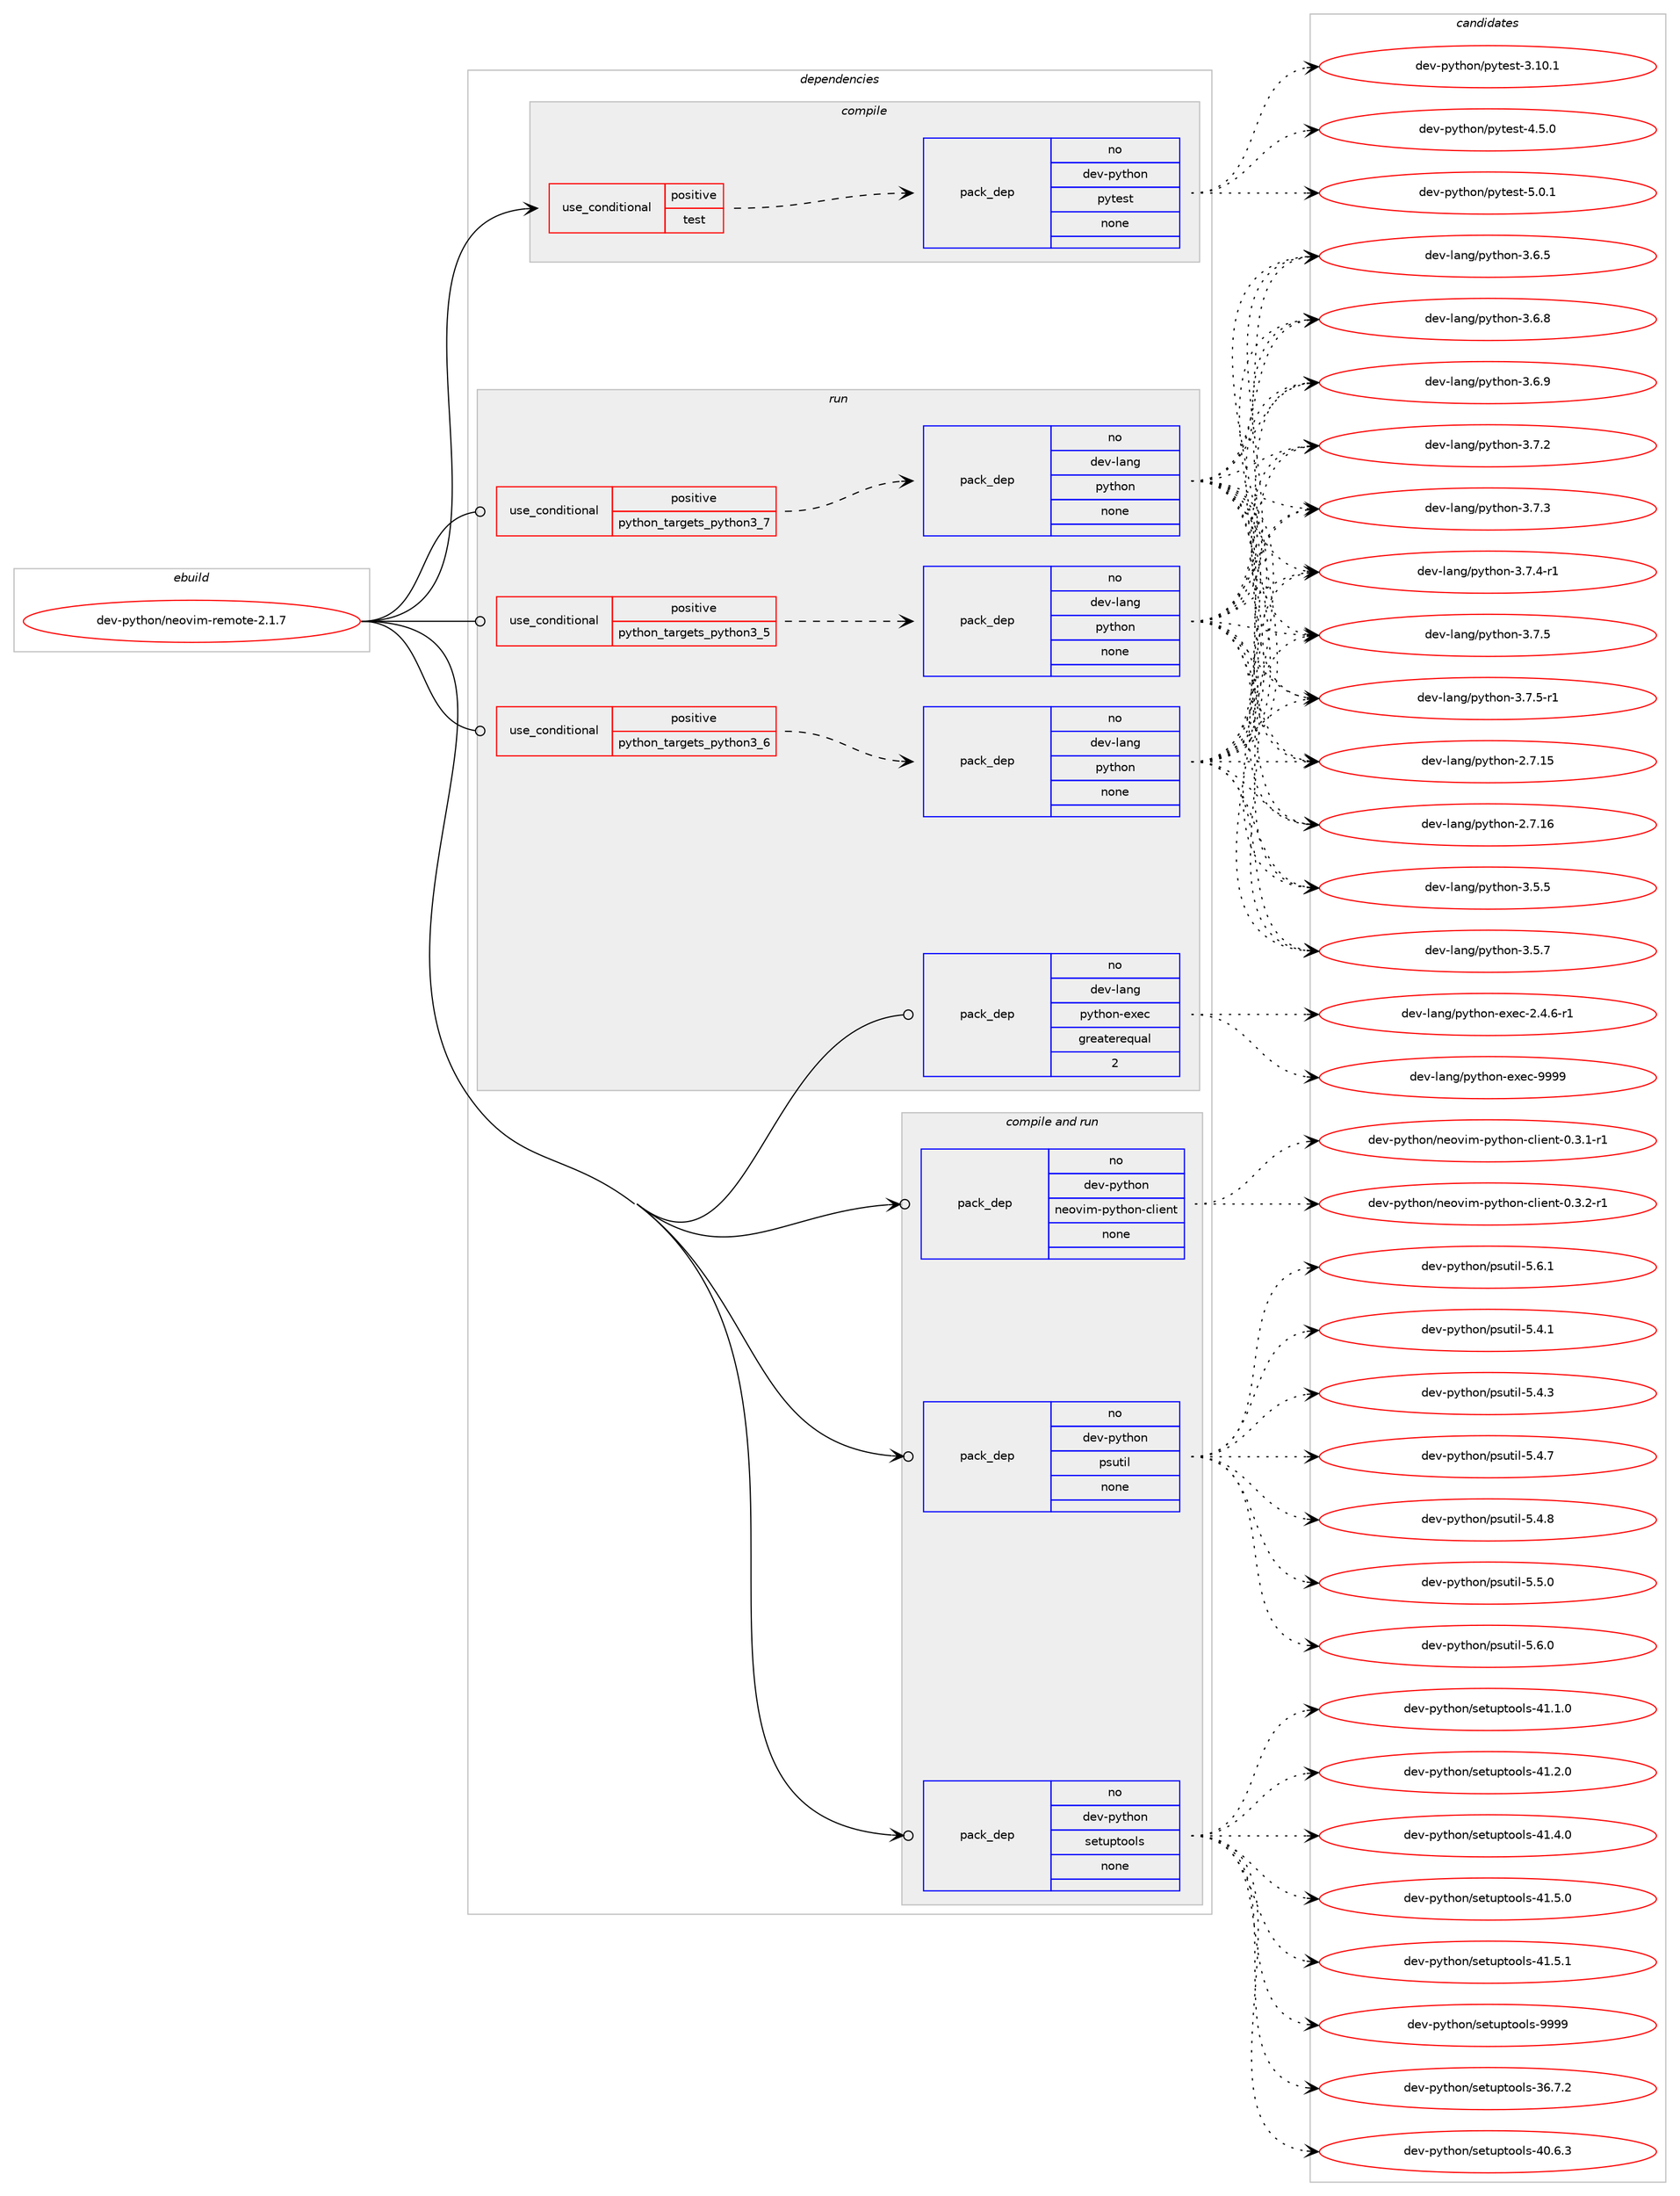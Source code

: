 digraph prolog {

# *************
# Graph options
# *************

newrank=true;
concentrate=true;
compound=true;
graph [rankdir=LR,fontname=Helvetica,fontsize=10,ranksep=1.5];#, ranksep=2.5, nodesep=0.2];
edge  [arrowhead=vee];
node  [fontname=Helvetica,fontsize=10];

# **********
# The ebuild
# **********

subgraph cluster_leftcol {
color=gray;
rank=same;
label=<<i>ebuild</i>>;
id [label="dev-python/neovim-remote-2.1.7", color=red, width=4, href="../dev-python/neovim-remote-2.1.7.svg"];
}

# ****************
# The dependencies
# ****************

subgraph cluster_midcol {
color=gray;
label=<<i>dependencies</i>>;
subgraph cluster_compile {
fillcolor="#eeeeee";
style=filled;
label=<<i>compile</i>>;
subgraph cond143010 {
dependency616217 [label=<<TABLE BORDER="0" CELLBORDER="1" CELLSPACING="0" CELLPADDING="4"><TR><TD ROWSPAN="3" CELLPADDING="10">use_conditional</TD></TR><TR><TD>positive</TD></TR><TR><TD>test</TD></TR></TABLE>>, shape=none, color=red];
subgraph pack461402 {
dependency616218 [label=<<TABLE BORDER="0" CELLBORDER="1" CELLSPACING="0" CELLPADDING="4" WIDTH="220"><TR><TD ROWSPAN="6" CELLPADDING="30">pack_dep</TD></TR><TR><TD WIDTH="110">no</TD></TR><TR><TD>dev-python</TD></TR><TR><TD>pytest</TD></TR><TR><TD>none</TD></TR><TR><TD></TD></TR></TABLE>>, shape=none, color=blue];
}
dependency616217:e -> dependency616218:w [weight=20,style="dashed",arrowhead="vee"];
}
id:e -> dependency616217:w [weight=20,style="solid",arrowhead="vee"];
}
subgraph cluster_compileandrun {
fillcolor="#eeeeee";
style=filled;
label=<<i>compile and run</i>>;
subgraph pack461403 {
dependency616219 [label=<<TABLE BORDER="0" CELLBORDER="1" CELLSPACING="0" CELLPADDING="4" WIDTH="220"><TR><TD ROWSPAN="6" CELLPADDING="30">pack_dep</TD></TR><TR><TD WIDTH="110">no</TD></TR><TR><TD>dev-python</TD></TR><TR><TD>neovim-python-client</TD></TR><TR><TD>none</TD></TR><TR><TD></TD></TR></TABLE>>, shape=none, color=blue];
}
id:e -> dependency616219:w [weight=20,style="solid",arrowhead="odotvee"];
subgraph pack461404 {
dependency616220 [label=<<TABLE BORDER="0" CELLBORDER="1" CELLSPACING="0" CELLPADDING="4" WIDTH="220"><TR><TD ROWSPAN="6" CELLPADDING="30">pack_dep</TD></TR><TR><TD WIDTH="110">no</TD></TR><TR><TD>dev-python</TD></TR><TR><TD>psutil</TD></TR><TR><TD>none</TD></TR><TR><TD></TD></TR></TABLE>>, shape=none, color=blue];
}
id:e -> dependency616220:w [weight=20,style="solid",arrowhead="odotvee"];
subgraph pack461405 {
dependency616221 [label=<<TABLE BORDER="0" CELLBORDER="1" CELLSPACING="0" CELLPADDING="4" WIDTH="220"><TR><TD ROWSPAN="6" CELLPADDING="30">pack_dep</TD></TR><TR><TD WIDTH="110">no</TD></TR><TR><TD>dev-python</TD></TR><TR><TD>setuptools</TD></TR><TR><TD>none</TD></TR><TR><TD></TD></TR></TABLE>>, shape=none, color=blue];
}
id:e -> dependency616221:w [weight=20,style="solid",arrowhead="odotvee"];
}
subgraph cluster_run {
fillcolor="#eeeeee";
style=filled;
label=<<i>run</i>>;
subgraph cond143011 {
dependency616222 [label=<<TABLE BORDER="0" CELLBORDER="1" CELLSPACING="0" CELLPADDING="4"><TR><TD ROWSPAN="3" CELLPADDING="10">use_conditional</TD></TR><TR><TD>positive</TD></TR><TR><TD>python_targets_python3_5</TD></TR></TABLE>>, shape=none, color=red];
subgraph pack461406 {
dependency616223 [label=<<TABLE BORDER="0" CELLBORDER="1" CELLSPACING="0" CELLPADDING="4" WIDTH="220"><TR><TD ROWSPAN="6" CELLPADDING="30">pack_dep</TD></TR><TR><TD WIDTH="110">no</TD></TR><TR><TD>dev-lang</TD></TR><TR><TD>python</TD></TR><TR><TD>none</TD></TR><TR><TD></TD></TR></TABLE>>, shape=none, color=blue];
}
dependency616222:e -> dependency616223:w [weight=20,style="dashed",arrowhead="vee"];
}
id:e -> dependency616222:w [weight=20,style="solid",arrowhead="odot"];
subgraph cond143012 {
dependency616224 [label=<<TABLE BORDER="0" CELLBORDER="1" CELLSPACING="0" CELLPADDING="4"><TR><TD ROWSPAN="3" CELLPADDING="10">use_conditional</TD></TR><TR><TD>positive</TD></TR><TR><TD>python_targets_python3_6</TD></TR></TABLE>>, shape=none, color=red];
subgraph pack461407 {
dependency616225 [label=<<TABLE BORDER="0" CELLBORDER="1" CELLSPACING="0" CELLPADDING="4" WIDTH="220"><TR><TD ROWSPAN="6" CELLPADDING="30">pack_dep</TD></TR><TR><TD WIDTH="110">no</TD></TR><TR><TD>dev-lang</TD></TR><TR><TD>python</TD></TR><TR><TD>none</TD></TR><TR><TD></TD></TR></TABLE>>, shape=none, color=blue];
}
dependency616224:e -> dependency616225:w [weight=20,style="dashed",arrowhead="vee"];
}
id:e -> dependency616224:w [weight=20,style="solid",arrowhead="odot"];
subgraph cond143013 {
dependency616226 [label=<<TABLE BORDER="0" CELLBORDER="1" CELLSPACING="0" CELLPADDING="4"><TR><TD ROWSPAN="3" CELLPADDING="10">use_conditional</TD></TR><TR><TD>positive</TD></TR><TR><TD>python_targets_python3_7</TD></TR></TABLE>>, shape=none, color=red];
subgraph pack461408 {
dependency616227 [label=<<TABLE BORDER="0" CELLBORDER="1" CELLSPACING="0" CELLPADDING="4" WIDTH="220"><TR><TD ROWSPAN="6" CELLPADDING="30">pack_dep</TD></TR><TR><TD WIDTH="110">no</TD></TR><TR><TD>dev-lang</TD></TR><TR><TD>python</TD></TR><TR><TD>none</TD></TR><TR><TD></TD></TR></TABLE>>, shape=none, color=blue];
}
dependency616226:e -> dependency616227:w [weight=20,style="dashed",arrowhead="vee"];
}
id:e -> dependency616226:w [weight=20,style="solid",arrowhead="odot"];
subgraph pack461409 {
dependency616228 [label=<<TABLE BORDER="0" CELLBORDER="1" CELLSPACING="0" CELLPADDING="4" WIDTH="220"><TR><TD ROWSPAN="6" CELLPADDING="30">pack_dep</TD></TR><TR><TD WIDTH="110">no</TD></TR><TR><TD>dev-lang</TD></TR><TR><TD>python-exec</TD></TR><TR><TD>greaterequal</TD></TR><TR><TD>2</TD></TR></TABLE>>, shape=none, color=blue];
}
id:e -> dependency616228:w [weight=20,style="solid",arrowhead="odot"];
}
}

# **************
# The candidates
# **************

subgraph cluster_choices {
rank=same;
color=gray;
label=<<i>candidates</i>>;

subgraph choice461402 {
color=black;
nodesep=1;
choice100101118451121211161041111104711212111610111511645514649484649 [label="dev-python/pytest-3.10.1", color=red, width=4,href="../dev-python/pytest-3.10.1.svg"];
choice1001011184511212111610411111047112121116101115116455246534648 [label="dev-python/pytest-4.5.0", color=red, width=4,href="../dev-python/pytest-4.5.0.svg"];
choice1001011184511212111610411111047112121116101115116455346484649 [label="dev-python/pytest-5.0.1", color=red, width=4,href="../dev-python/pytest-5.0.1.svg"];
dependency616218:e -> choice100101118451121211161041111104711212111610111511645514649484649:w [style=dotted,weight="100"];
dependency616218:e -> choice1001011184511212111610411111047112121116101115116455246534648:w [style=dotted,weight="100"];
dependency616218:e -> choice1001011184511212111610411111047112121116101115116455346484649:w [style=dotted,weight="100"];
}
subgraph choice461403 {
color=black;
nodesep=1;
choice10010111845112121116104111110471101011111181051094511212111610411111045991081051011101164548465146494511449 [label="dev-python/neovim-python-client-0.3.1-r1", color=red, width=4,href="../dev-python/neovim-python-client-0.3.1-r1.svg"];
choice10010111845112121116104111110471101011111181051094511212111610411111045991081051011101164548465146504511449 [label="dev-python/neovim-python-client-0.3.2-r1", color=red, width=4,href="../dev-python/neovim-python-client-0.3.2-r1.svg"];
dependency616219:e -> choice10010111845112121116104111110471101011111181051094511212111610411111045991081051011101164548465146494511449:w [style=dotted,weight="100"];
dependency616219:e -> choice10010111845112121116104111110471101011111181051094511212111610411111045991081051011101164548465146504511449:w [style=dotted,weight="100"];
}
subgraph choice461404 {
color=black;
nodesep=1;
choice1001011184511212111610411111047112115117116105108455346524649 [label="dev-python/psutil-5.4.1", color=red, width=4,href="../dev-python/psutil-5.4.1.svg"];
choice1001011184511212111610411111047112115117116105108455346524651 [label="dev-python/psutil-5.4.3", color=red, width=4,href="../dev-python/psutil-5.4.3.svg"];
choice1001011184511212111610411111047112115117116105108455346524655 [label="dev-python/psutil-5.4.7", color=red, width=4,href="../dev-python/psutil-5.4.7.svg"];
choice1001011184511212111610411111047112115117116105108455346524656 [label="dev-python/psutil-5.4.8", color=red, width=4,href="../dev-python/psutil-5.4.8.svg"];
choice1001011184511212111610411111047112115117116105108455346534648 [label="dev-python/psutil-5.5.0", color=red, width=4,href="../dev-python/psutil-5.5.0.svg"];
choice1001011184511212111610411111047112115117116105108455346544648 [label="dev-python/psutil-5.6.0", color=red, width=4,href="../dev-python/psutil-5.6.0.svg"];
choice1001011184511212111610411111047112115117116105108455346544649 [label="dev-python/psutil-5.6.1", color=red, width=4,href="../dev-python/psutil-5.6.1.svg"];
dependency616220:e -> choice1001011184511212111610411111047112115117116105108455346524649:w [style=dotted,weight="100"];
dependency616220:e -> choice1001011184511212111610411111047112115117116105108455346524651:w [style=dotted,weight="100"];
dependency616220:e -> choice1001011184511212111610411111047112115117116105108455346524655:w [style=dotted,weight="100"];
dependency616220:e -> choice1001011184511212111610411111047112115117116105108455346524656:w [style=dotted,weight="100"];
dependency616220:e -> choice1001011184511212111610411111047112115117116105108455346534648:w [style=dotted,weight="100"];
dependency616220:e -> choice1001011184511212111610411111047112115117116105108455346544648:w [style=dotted,weight="100"];
dependency616220:e -> choice1001011184511212111610411111047112115117116105108455346544649:w [style=dotted,weight="100"];
}
subgraph choice461405 {
color=black;
nodesep=1;
choice100101118451121211161041111104711510111611711211611111110811545515446554650 [label="dev-python/setuptools-36.7.2", color=red, width=4,href="../dev-python/setuptools-36.7.2.svg"];
choice100101118451121211161041111104711510111611711211611111110811545524846544651 [label="dev-python/setuptools-40.6.3", color=red, width=4,href="../dev-python/setuptools-40.6.3.svg"];
choice100101118451121211161041111104711510111611711211611111110811545524946494648 [label="dev-python/setuptools-41.1.0", color=red, width=4,href="../dev-python/setuptools-41.1.0.svg"];
choice100101118451121211161041111104711510111611711211611111110811545524946504648 [label="dev-python/setuptools-41.2.0", color=red, width=4,href="../dev-python/setuptools-41.2.0.svg"];
choice100101118451121211161041111104711510111611711211611111110811545524946524648 [label="dev-python/setuptools-41.4.0", color=red, width=4,href="../dev-python/setuptools-41.4.0.svg"];
choice100101118451121211161041111104711510111611711211611111110811545524946534648 [label="dev-python/setuptools-41.5.0", color=red, width=4,href="../dev-python/setuptools-41.5.0.svg"];
choice100101118451121211161041111104711510111611711211611111110811545524946534649 [label="dev-python/setuptools-41.5.1", color=red, width=4,href="../dev-python/setuptools-41.5.1.svg"];
choice10010111845112121116104111110471151011161171121161111111081154557575757 [label="dev-python/setuptools-9999", color=red, width=4,href="../dev-python/setuptools-9999.svg"];
dependency616221:e -> choice100101118451121211161041111104711510111611711211611111110811545515446554650:w [style=dotted,weight="100"];
dependency616221:e -> choice100101118451121211161041111104711510111611711211611111110811545524846544651:w [style=dotted,weight="100"];
dependency616221:e -> choice100101118451121211161041111104711510111611711211611111110811545524946494648:w [style=dotted,weight="100"];
dependency616221:e -> choice100101118451121211161041111104711510111611711211611111110811545524946504648:w [style=dotted,weight="100"];
dependency616221:e -> choice100101118451121211161041111104711510111611711211611111110811545524946524648:w [style=dotted,weight="100"];
dependency616221:e -> choice100101118451121211161041111104711510111611711211611111110811545524946534648:w [style=dotted,weight="100"];
dependency616221:e -> choice100101118451121211161041111104711510111611711211611111110811545524946534649:w [style=dotted,weight="100"];
dependency616221:e -> choice10010111845112121116104111110471151011161171121161111111081154557575757:w [style=dotted,weight="100"];
}
subgraph choice461406 {
color=black;
nodesep=1;
choice10010111845108971101034711212111610411111045504655464953 [label="dev-lang/python-2.7.15", color=red, width=4,href="../dev-lang/python-2.7.15.svg"];
choice10010111845108971101034711212111610411111045504655464954 [label="dev-lang/python-2.7.16", color=red, width=4,href="../dev-lang/python-2.7.16.svg"];
choice100101118451089711010347112121116104111110455146534653 [label="dev-lang/python-3.5.5", color=red, width=4,href="../dev-lang/python-3.5.5.svg"];
choice100101118451089711010347112121116104111110455146534655 [label="dev-lang/python-3.5.7", color=red, width=4,href="../dev-lang/python-3.5.7.svg"];
choice100101118451089711010347112121116104111110455146544653 [label="dev-lang/python-3.6.5", color=red, width=4,href="../dev-lang/python-3.6.5.svg"];
choice100101118451089711010347112121116104111110455146544656 [label="dev-lang/python-3.6.8", color=red, width=4,href="../dev-lang/python-3.6.8.svg"];
choice100101118451089711010347112121116104111110455146544657 [label="dev-lang/python-3.6.9", color=red, width=4,href="../dev-lang/python-3.6.9.svg"];
choice100101118451089711010347112121116104111110455146554650 [label="dev-lang/python-3.7.2", color=red, width=4,href="../dev-lang/python-3.7.2.svg"];
choice100101118451089711010347112121116104111110455146554651 [label="dev-lang/python-3.7.3", color=red, width=4,href="../dev-lang/python-3.7.3.svg"];
choice1001011184510897110103471121211161041111104551465546524511449 [label="dev-lang/python-3.7.4-r1", color=red, width=4,href="../dev-lang/python-3.7.4-r1.svg"];
choice100101118451089711010347112121116104111110455146554653 [label="dev-lang/python-3.7.5", color=red, width=4,href="../dev-lang/python-3.7.5.svg"];
choice1001011184510897110103471121211161041111104551465546534511449 [label="dev-lang/python-3.7.5-r1", color=red, width=4,href="../dev-lang/python-3.7.5-r1.svg"];
dependency616223:e -> choice10010111845108971101034711212111610411111045504655464953:w [style=dotted,weight="100"];
dependency616223:e -> choice10010111845108971101034711212111610411111045504655464954:w [style=dotted,weight="100"];
dependency616223:e -> choice100101118451089711010347112121116104111110455146534653:w [style=dotted,weight="100"];
dependency616223:e -> choice100101118451089711010347112121116104111110455146534655:w [style=dotted,weight="100"];
dependency616223:e -> choice100101118451089711010347112121116104111110455146544653:w [style=dotted,weight="100"];
dependency616223:e -> choice100101118451089711010347112121116104111110455146544656:w [style=dotted,weight="100"];
dependency616223:e -> choice100101118451089711010347112121116104111110455146544657:w [style=dotted,weight="100"];
dependency616223:e -> choice100101118451089711010347112121116104111110455146554650:w [style=dotted,weight="100"];
dependency616223:e -> choice100101118451089711010347112121116104111110455146554651:w [style=dotted,weight="100"];
dependency616223:e -> choice1001011184510897110103471121211161041111104551465546524511449:w [style=dotted,weight="100"];
dependency616223:e -> choice100101118451089711010347112121116104111110455146554653:w [style=dotted,weight="100"];
dependency616223:e -> choice1001011184510897110103471121211161041111104551465546534511449:w [style=dotted,weight="100"];
}
subgraph choice461407 {
color=black;
nodesep=1;
choice10010111845108971101034711212111610411111045504655464953 [label="dev-lang/python-2.7.15", color=red, width=4,href="../dev-lang/python-2.7.15.svg"];
choice10010111845108971101034711212111610411111045504655464954 [label="dev-lang/python-2.7.16", color=red, width=4,href="../dev-lang/python-2.7.16.svg"];
choice100101118451089711010347112121116104111110455146534653 [label="dev-lang/python-3.5.5", color=red, width=4,href="../dev-lang/python-3.5.5.svg"];
choice100101118451089711010347112121116104111110455146534655 [label="dev-lang/python-3.5.7", color=red, width=4,href="../dev-lang/python-3.5.7.svg"];
choice100101118451089711010347112121116104111110455146544653 [label="dev-lang/python-3.6.5", color=red, width=4,href="../dev-lang/python-3.6.5.svg"];
choice100101118451089711010347112121116104111110455146544656 [label="dev-lang/python-3.6.8", color=red, width=4,href="../dev-lang/python-3.6.8.svg"];
choice100101118451089711010347112121116104111110455146544657 [label="dev-lang/python-3.6.9", color=red, width=4,href="../dev-lang/python-3.6.9.svg"];
choice100101118451089711010347112121116104111110455146554650 [label="dev-lang/python-3.7.2", color=red, width=4,href="../dev-lang/python-3.7.2.svg"];
choice100101118451089711010347112121116104111110455146554651 [label="dev-lang/python-3.7.3", color=red, width=4,href="../dev-lang/python-3.7.3.svg"];
choice1001011184510897110103471121211161041111104551465546524511449 [label="dev-lang/python-3.7.4-r1", color=red, width=4,href="../dev-lang/python-3.7.4-r1.svg"];
choice100101118451089711010347112121116104111110455146554653 [label="dev-lang/python-3.7.5", color=red, width=4,href="../dev-lang/python-3.7.5.svg"];
choice1001011184510897110103471121211161041111104551465546534511449 [label="dev-lang/python-3.7.5-r1", color=red, width=4,href="../dev-lang/python-3.7.5-r1.svg"];
dependency616225:e -> choice10010111845108971101034711212111610411111045504655464953:w [style=dotted,weight="100"];
dependency616225:e -> choice10010111845108971101034711212111610411111045504655464954:w [style=dotted,weight="100"];
dependency616225:e -> choice100101118451089711010347112121116104111110455146534653:w [style=dotted,weight="100"];
dependency616225:e -> choice100101118451089711010347112121116104111110455146534655:w [style=dotted,weight="100"];
dependency616225:e -> choice100101118451089711010347112121116104111110455146544653:w [style=dotted,weight="100"];
dependency616225:e -> choice100101118451089711010347112121116104111110455146544656:w [style=dotted,weight="100"];
dependency616225:e -> choice100101118451089711010347112121116104111110455146544657:w [style=dotted,weight="100"];
dependency616225:e -> choice100101118451089711010347112121116104111110455146554650:w [style=dotted,weight="100"];
dependency616225:e -> choice100101118451089711010347112121116104111110455146554651:w [style=dotted,weight="100"];
dependency616225:e -> choice1001011184510897110103471121211161041111104551465546524511449:w [style=dotted,weight="100"];
dependency616225:e -> choice100101118451089711010347112121116104111110455146554653:w [style=dotted,weight="100"];
dependency616225:e -> choice1001011184510897110103471121211161041111104551465546534511449:w [style=dotted,weight="100"];
}
subgraph choice461408 {
color=black;
nodesep=1;
choice10010111845108971101034711212111610411111045504655464953 [label="dev-lang/python-2.7.15", color=red, width=4,href="../dev-lang/python-2.7.15.svg"];
choice10010111845108971101034711212111610411111045504655464954 [label="dev-lang/python-2.7.16", color=red, width=4,href="../dev-lang/python-2.7.16.svg"];
choice100101118451089711010347112121116104111110455146534653 [label="dev-lang/python-3.5.5", color=red, width=4,href="../dev-lang/python-3.5.5.svg"];
choice100101118451089711010347112121116104111110455146534655 [label="dev-lang/python-3.5.7", color=red, width=4,href="../dev-lang/python-3.5.7.svg"];
choice100101118451089711010347112121116104111110455146544653 [label="dev-lang/python-3.6.5", color=red, width=4,href="../dev-lang/python-3.6.5.svg"];
choice100101118451089711010347112121116104111110455146544656 [label="dev-lang/python-3.6.8", color=red, width=4,href="../dev-lang/python-3.6.8.svg"];
choice100101118451089711010347112121116104111110455146544657 [label="dev-lang/python-3.6.9", color=red, width=4,href="../dev-lang/python-3.6.9.svg"];
choice100101118451089711010347112121116104111110455146554650 [label="dev-lang/python-3.7.2", color=red, width=4,href="../dev-lang/python-3.7.2.svg"];
choice100101118451089711010347112121116104111110455146554651 [label="dev-lang/python-3.7.3", color=red, width=4,href="../dev-lang/python-3.7.3.svg"];
choice1001011184510897110103471121211161041111104551465546524511449 [label="dev-lang/python-3.7.4-r1", color=red, width=4,href="../dev-lang/python-3.7.4-r1.svg"];
choice100101118451089711010347112121116104111110455146554653 [label="dev-lang/python-3.7.5", color=red, width=4,href="../dev-lang/python-3.7.5.svg"];
choice1001011184510897110103471121211161041111104551465546534511449 [label="dev-lang/python-3.7.5-r1", color=red, width=4,href="../dev-lang/python-3.7.5-r1.svg"];
dependency616227:e -> choice10010111845108971101034711212111610411111045504655464953:w [style=dotted,weight="100"];
dependency616227:e -> choice10010111845108971101034711212111610411111045504655464954:w [style=dotted,weight="100"];
dependency616227:e -> choice100101118451089711010347112121116104111110455146534653:w [style=dotted,weight="100"];
dependency616227:e -> choice100101118451089711010347112121116104111110455146534655:w [style=dotted,weight="100"];
dependency616227:e -> choice100101118451089711010347112121116104111110455146544653:w [style=dotted,weight="100"];
dependency616227:e -> choice100101118451089711010347112121116104111110455146544656:w [style=dotted,weight="100"];
dependency616227:e -> choice100101118451089711010347112121116104111110455146544657:w [style=dotted,weight="100"];
dependency616227:e -> choice100101118451089711010347112121116104111110455146554650:w [style=dotted,weight="100"];
dependency616227:e -> choice100101118451089711010347112121116104111110455146554651:w [style=dotted,weight="100"];
dependency616227:e -> choice1001011184510897110103471121211161041111104551465546524511449:w [style=dotted,weight="100"];
dependency616227:e -> choice100101118451089711010347112121116104111110455146554653:w [style=dotted,weight="100"];
dependency616227:e -> choice1001011184510897110103471121211161041111104551465546534511449:w [style=dotted,weight="100"];
}
subgraph choice461409 {
color=black;
nodesep=1;
choice10010111845108971101034711212111610411111045101120101994550465246544511449 [label="dev-lang/python-exec-2.4.6-r1", color=red, width=4,href="../dev-lang/python-exec-2.4.6-r1.svg"];
choice10010111845108971101034711212111610411111045101120101994557575757 [label="dev-lang/python-exec-9999", color=red, width=4,href="../dev-lang/python-exec-9999.svg"];
dependency616228:e -> choice10010111845108971101034711212111610411111045101120101994550465246544511449:w [style=dotted,weight="100"];
dependency616228:e -> choice10010111845108971101034711212111610411111045101120101994557575757:w [style=dotted,weight="100"];
}
}

}
